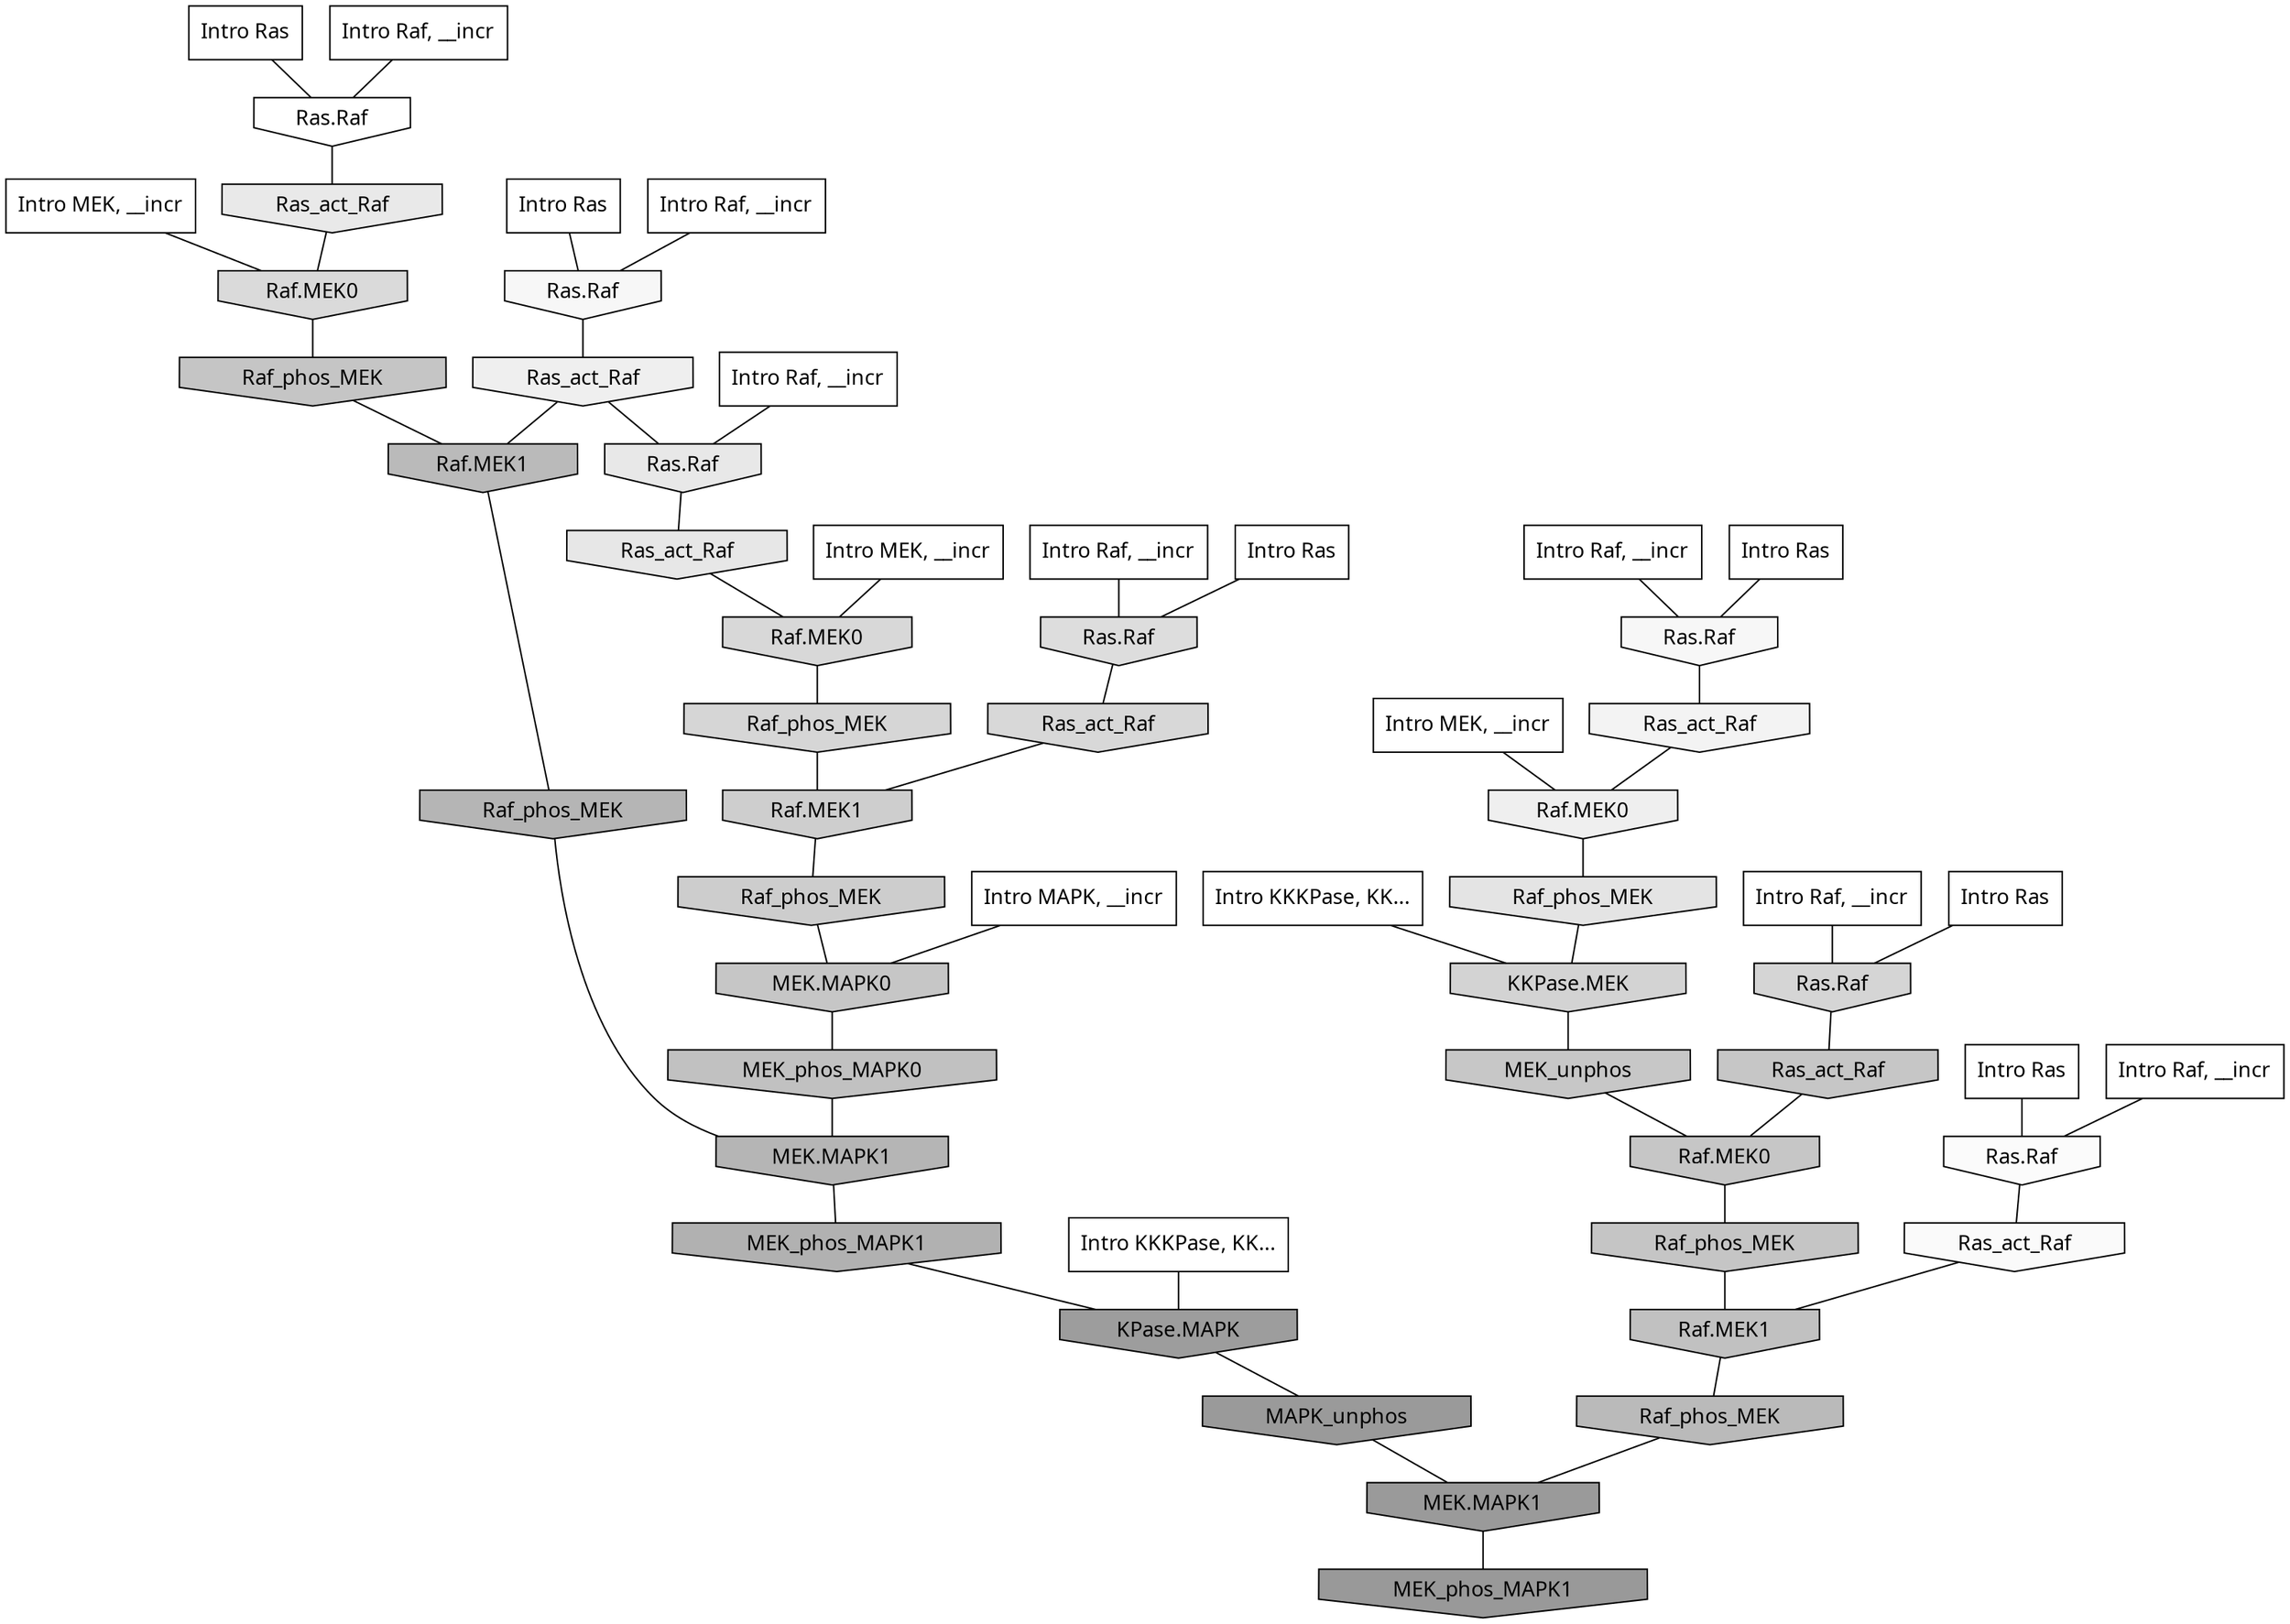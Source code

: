 digraph G{
  rankdir="TB";
  ranksep=0.30;
  node [fontname="CMU Serif"];
  edge [fontname="CMU Serif"];
  
  2 [label="Intro Ras", shape=rectangle, style=filled, fillcolor="0.000 0.000 1.000"]
  
  33 [label="Intro Ras", shape=rectangle, style=filled, fillcolor="0.000 0.000 1.000"]
  
  64 [label="Intro Ras", shape=rectangle, style=filled, fillcolor="0.000 0.000 1.000"]
  
  83 [label="Intro Ras", shape=rectangle, style=filled, fillcolor="0.000 0.000 1.000"]
  
  86 [label="Intro Ras", shape=rectangle, style=filled, fillcolor="0.000 0.000 1.000"]
  
  87 [label="Intro Ras", shape=rectangle, style=filled, fillcolor="0.000 0.000 1.000"]
  
  411 [label="Intro Raf, __incr", shape=rectangle, style=filled, fillcolor="0.000 0.000 1.000"]
  
  421 [label="Intro Raf, __incr", shape=rectangle, style=filled, fillcolor="0.000 0.000 1.000"]
  
  445 [label="Intro Raf, __incr", shape=rectangle, style=filled, fillcolor="0.000 0.000 1.000"]
  
  543 [label="Intro Raf, __incr", shape=rectangle, style=filled, fillcolor="0.000 0.000 1.000"]
  
  563 [label="Intro Raf, __incr", shape=rectangle, style=filled, fillcolor="0.000 0.000 1.000"]
  
  983 [label="Intro Raf, __incr", shape=rectangle, style=filled, fillcolor="0.000 0.000 1.000"]
  
  1086 [label="Intro Raf, __incr", shape=rectangle, style=filled, fillcolor="0.000 0.000 1.000"]
  
  1207 [label="Intro MEK, __incr", shape=rectangle, style=filled, fillcolor="0.000 0.000 1.000"]
  
  1275 [label="Intro MEK, __incr", shape=rectangle, style=filled, fillcolor="0.000 0.000 1.000"]
  
  1767 [label="Intro MEK, __incr", shape=rectangle, style=filled, fillcolor="0.000 0.000 1.000"]
  
  2723 [label="Intro MAPK, __incr", shape=rectangle, style=filled, fillcolor="0.000 0.000 1.000"]
  
  3115 [label="Intro KKKPase, KK...", shape=rectangle, style=filled, fillcolor="0.000 0.000 1.000"]
  
  3153 [label="Intro KKKPase, KK...", shape=rectangle, style=filled, fillcolor="0.000 0.000 1.000"]
  
  3244 [label="Ras.Raf", shape=invhouse, style=filled, fillcolor="0.000 0.000 1.000"]
  
  3426 [label="Ras.Raf", shape=invhouse, style=filled, fillcolor="0.000 0.000 0.982"]
  
  3447 [label="Ras_act_Raf", shape=invhouse, style=filled, fillcolor="0.000 0.000 0.980"]
  
  3555 [label="Ras.Raf", shape=invhouse, style=filled, fillcolor="0.000 0.000 0.967"]
  
  3562 [label="Ras.Raf", shape=invhouse, style=filled, fillcolor="0.000 0.000 0.966"]
  
  3738 [label="Ras_act_Raf", shape=invhouse, style=filled, fillcolor="0.000 0.000 0.950"]
  
  3987 [label="Ras_act_Raf", shape=invhouse, style=filled, fillcolor="0.000 0.000 0.936"]
  
  4013 [label="Raf.MEK0", shape=invhouse, style=filled, fillcolor="0.000 0.000 0.935"]
  
  4313 [label="Ras_act_Raf", shape=invhouse, style=filled, fillcolor="0.000 0.000 0.914"]
  
  4439 [label="Ras.Raf", shape=invhouse, style=filled, fillcolor="0.000 0.000 0.908"]
  
  4505 [label="Ras_act_Raf", shape=invhouse, style=filled, fillcolor="0.000 0.000 0.905"]
  
  4720 [label="Raf_phos_MEK", shape=invhouse, style=filled, fillcolor="0.000 0.000 0.892"]
  
  5216 [label="Ras.Raf", shape=invhouse, style=filled, fillcolor="0.000 0.000 0.866"]
  
  5446 [label="Raf.MEK0", shape=invhouse, style=filled, fillcolor="0.000 0.000 0.855"]
  
  5584 [label="Ras_act_Raf", shape=invhouse, style=filled, fillcolor="0.000 0.000 0.847"]
  
  5672 [label="Raf.MEK0", shape=invhouse, style=filled, fillcolor="0.000 0.000 0.844"]
  
  5770 [label="Raf_phos_MEK", shape=invhouse, style=filled, fillcolor="0.000 0.000 0.839"]
  
  5881 [label="Ras.Raf", shape=invhouse, style=filled, fillcolor="0.000 0.000 0.835"]
  
  6056 [label="KKPase.MEK", shape=invhouse, style=filled, fillcolor="0.000 0.000 0.826"]
  
  6605 [label="Raf.MEK1", shape=invhouse, style=filled, fillcolor="0.000 0.000 0.805"]
  
  6725 [label="Raf_phos_MEK", shape=invhouse, style=filled, fillcolor="0.000 0.000 0.801"]
  
  7394 [label="MEK_unphos", shape=invhouse, style=filled, fillcolor="0.000 0.000 0.781"]
  
  7576 [label="MEK.MAPK0", shape=invhouse, style=filled, fillcolor="0.000 0.000 0.777"]
  
  7610 [label="Ras_act_Raf", shape=invhouse, style=filled, fillcolor="0.000 0.000 0.776"]
  
  7616 [label="Raf.MEK0", shape=invhouse, style=filled, fillcolor="0.000 0.000 0.776"]
  
  7750 [label="Raf_phos_MEK", shape=invhouse, style=filled, fillcolor="0.000 0.000 0.771"]
  
  7764 [label="Raf_phos_MEK", shape=invhouse, style=filled, fillcolor="0.000 0.000 0.771"]
  
  8367 [label="Raf.MEK1", shape=invhouse, style=filled, fillcolor="0.000 0.000 0.755"]
  
  8437 [label="MEK_phos_MAPK0", shape=invhouse, style=filled, fillcolor="0.000 0.000 0.754"]
  
  9467 [label="Raf.MEK1", shape=invhouse, style=filled, fillcolor="0.000 0.000 0.729"]
  
  9560 [label="Raf_phos_MEK", shape=invhouse, style=filled, fillcolor="0.000 0.000 0.727"]
  
  10561 [label="Raf_phos_MEK", shape=invhouse, style=filled, fillcolor="0.000 0.000 0.708"]
  
  10564 [label="MEK.MAPK1", shape=invhouse, style=filled, fillcolor="0.000 0.000 0.708"]
  
  11321 [label="MEK_phos_MAPK1", shape=invhouse, style=filled, fillcolor="0.000 0.000 0.695"]
  
  16715 [label="KPase.MAPK", shape=invhouse, style=filled, fillcolor="0.000 0.000 0.614"]
  
  17164 [label="MAPK_unphos", shape=invhouse, style=filled, fillcolor="0.000 0.000 0.604"]
  
  17165 [label="MEK.MAPK1", shape=invhouse, style=filled, fillcolor="0.000 0.000 0.604"]
  
  17289 [label="MEK_phos_MAPK1", shape=invhouse, style=filled, fillcolor="0.000 0.000 0.600"]
  
  
  17165 -> 17289 [dir=none, color="0.000 0.000 0.000"] 
  17164 -> 17165 [dir=none, color="0.000 0.000 0.000"] 
  16715 -> 17164 [dir=none, color="0.000 0.000 0.000"] 
  11321 -> 16715 [dir=none, color="0.000 0.000 0.000"] 
  10564 -> 11321 [dir=none, color="0.000 0.000 0.000"] 
  10561 -> 10564 [dir=none, color="0.000 0.000 0.000"] 
  9560 -> 17165 [dir=none, color="0.000 0.000 0.000"] 
  9467 -> 10561 [dir=none, color="0.000 0.000 0.000"] 
  8437 -> 10564 [dir=none, color="0.000 0.000 0.000"] 
  8367 -> 9560 [dir=none, color="0.000 0.000 0.000"] 
  7764 -> 9467 [dir=none, color="0.000 0.000 0.000"] 
  7750 -> 8367 [dir=none, color="0.000 0.000 0.000"] 
  7616 -> 7750 [dir=none, color="0.000 0.000 0.000"] 
  7610 -> 7616 [dir=none, color="0.000 0.000 0.000"] 
  7576 -> 8437 [dir=none, color="0.000 0.000 0.000"] 
  7394 -> 7616 [dir=none, color="0.000 0.000 0.000"] 
  6725 -> 7576 [dir=none, color="0.000 0.000 0.000"] 
  6605 -> 6725 [dir=none, color="0.000 0.000 0.000"] 
  6056 -> 7394 [dir=none, color="0.000 0.000 0.000"] 
  5881 -> 7610 [dir=none, color="0.000 0.000 0.000"] 
  5770 -> 6605 [dir=none, color="0.000 0.000 0.000"] 
  5672 -> 5770 [dir=none, color="0.000 0.000 0.000"] 
  5584 -> 6605 [dir=none, color="0.000 0.000 0.000"] 
  5446 -> 7764 [dir=none, color="0.000 0.000 0.000"] 
  5216 -> 5584 [dir=none, color="0.000 0.000 0.000"] 
  4720 -> 6056 [dir=none, color="0.000 0.000 0.000"] 
  4505 -> 5672 [dir=none, color="0.000 0.000 0.000"] 
  4439 -> 4505 [dir=none, color="0.000 0.000 0.000"] 
  4313 -> 5446 [dir=none, color="0.000 0.000 0.000"] 
  4013 -> 4720 [dir=none, color="0.000 0.000 0.000"] 
  3987 -> 4439 [dir=none, color="0.000 0.000 0.000"] 
  3987 -> 9467 [dir=none, color="0.000 0.000 0.000"] 
  3738 -> 4013 [dir=none, color="0.000 0.000 0.000"] 
  3562 -> 3738 [dir=none, color="0.000 0.000 0.000"] 
  3555 -> 3987 [dir=none, color="0.000 0.000 0.000"] 
  3447 -> 8367 [dir=none, color="0.000 0.000 0.000"] 
  3426 -> 3447 [dir=none, color="0.000 0.000 0.000"] 
  3244 -> 4313 [dir=none, color="0.000 0.000 0.000"] 
  3153 -> 16715 [dir=none, color="0.000 0.000 0.000"] 
  3115 -> 6056 [dir=none, color="0.000 0.000 0.000"] 
  2723 -> 7576 [dir=none, color="0.000 0.000 0.000"] 
  1767 -> 5446 [dir=none, color="0.000 0.000 0.000"] 
  1275 -> 4013 [dir=none, color="0.000 0.000 0.000"] 
  1207 -> 5672 [dir=none, color="0.000 0.000 0.000"] 
  1086 -> 3244 [dir=none, color="0.000 0.000 0.000"] 
  983 -> 3426 [dir=none, color="0.000 0.000 0.000"] 
  563 -> 5881 [dir=none, color="0.000 0.000 0.000"] 
  543 -> 5216 [dir=none, color="0.000 0.000 0.000"] 
  445 -> 3555 [dir=none, color="0.000 0.000 0.000"] 
  421 -> 4439 [dir=none, color="0.000 0.000 0.000"] 
  411 -> 3562 [dir=none, color="0.000 0.000 0.000"] 
  87 -> 3555 [dir=none, color="0.000 0.000 0.000"] 
  86 -> 3244 [dir=none, color="0.000 0.000 0.000"] 
  83 -> 5216 [dir=none, color="0.000 0.000 0.000"] 
  64 -> 5881 [dir=none, color="0.000 0.000 0.000"] 
  33 -> 3426 [dir=none, color="0.000 0.000 0.000"] 
  2 -> 3562 [dir=none, color="0.000 0.000 0.000"] 
  
  }
